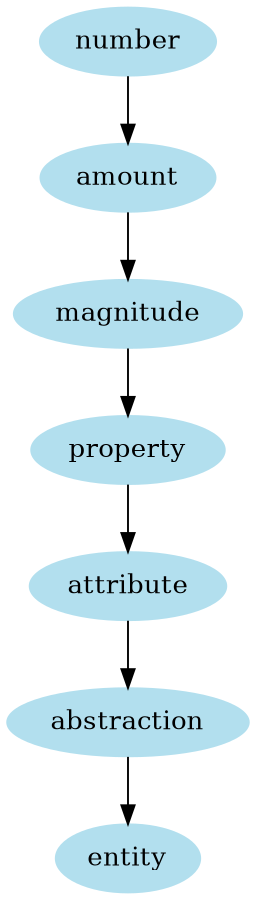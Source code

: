 digraph unix {
	node [color=lightblue2 style=filled]
	size="6,6"
	number -> amount
	amount -> magnitude
	magnitude -> property
	property -> attribute
	attribute -> abstraction
	abstraction -> entity
}
